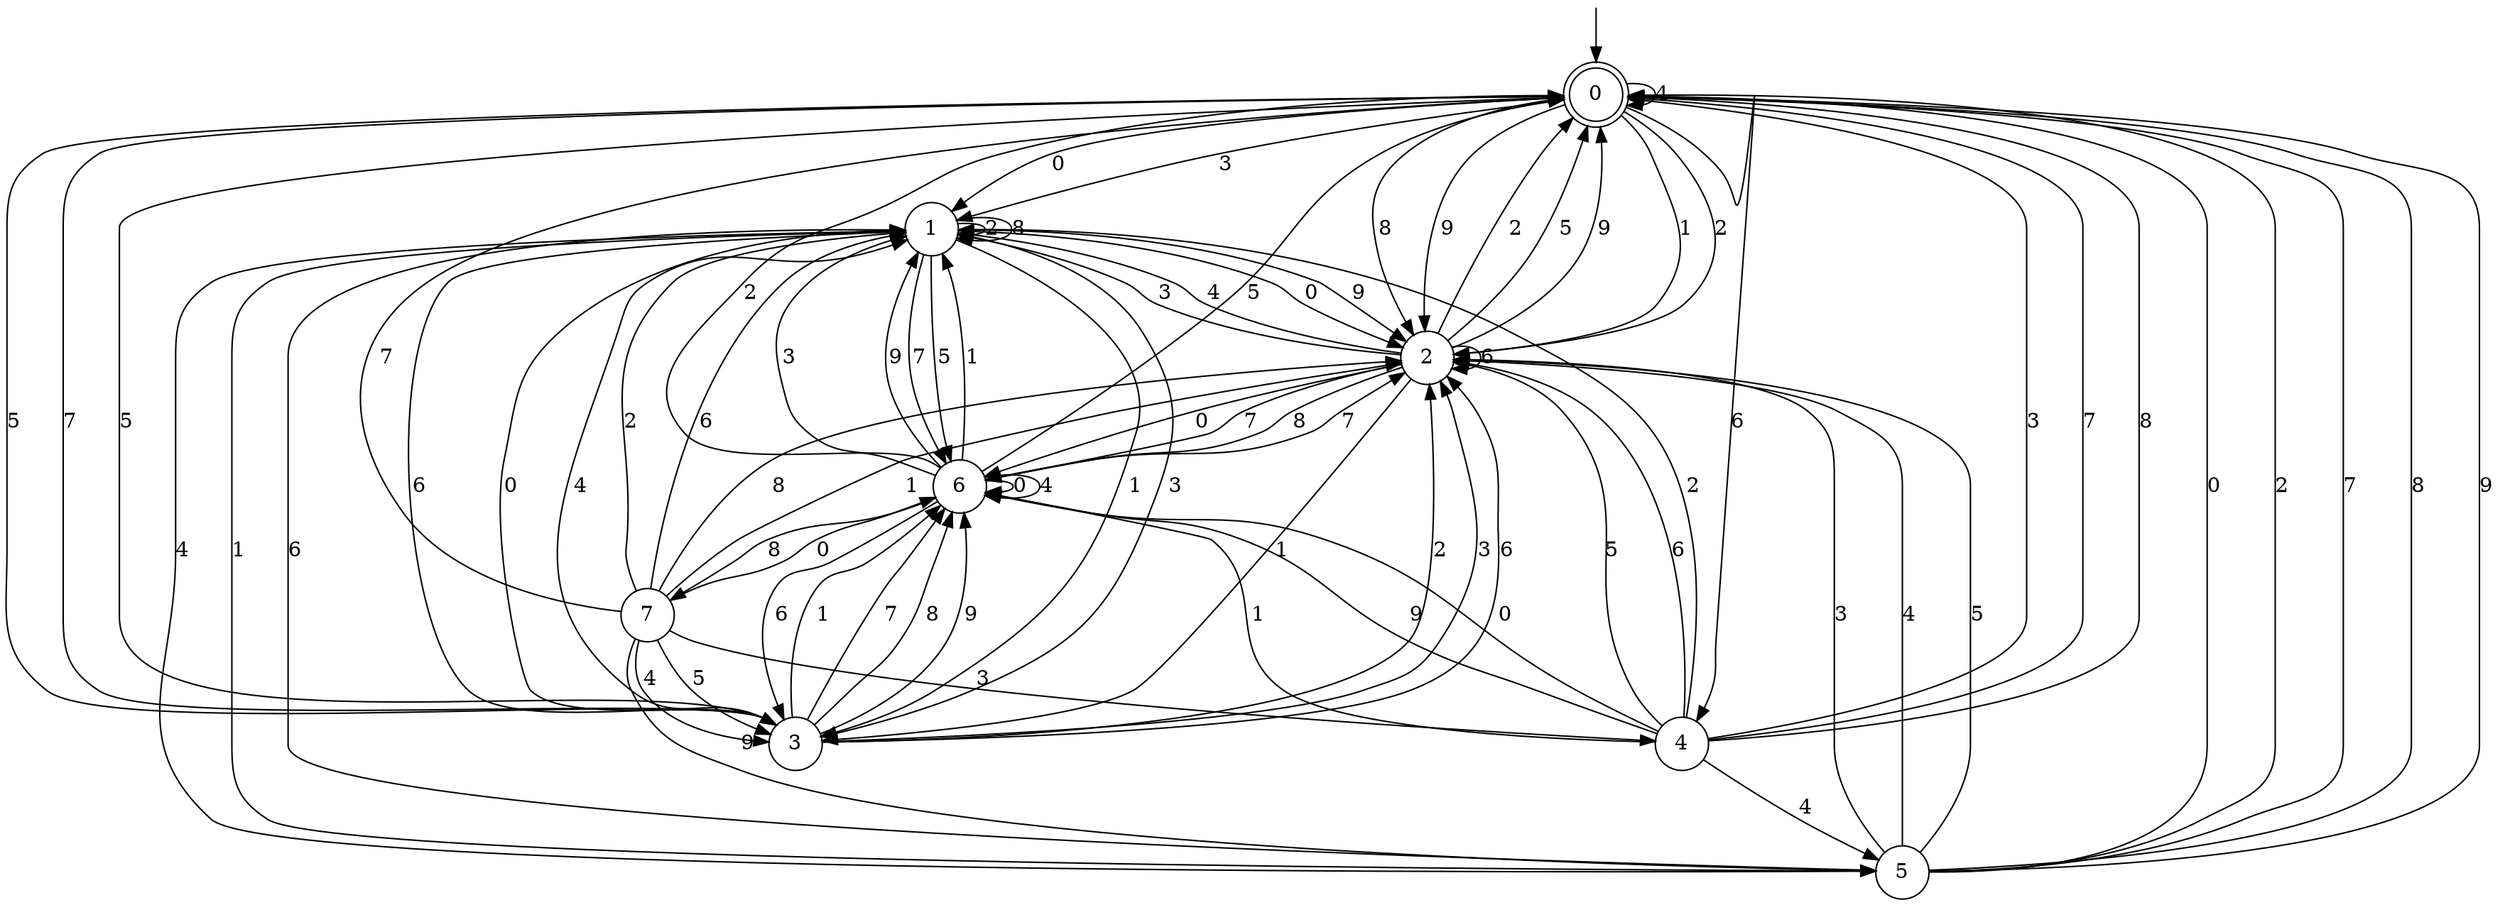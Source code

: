 digraph g {

	s0 [shape="doublecircle" label="0"];
	s1 [shape="circle" label="1"];
	s2 [shape="circle" label="2"];
	s3 [shape="circle" label="3"];
	s4 [shape="circle" label="4"];
	s5 [shape="circle" label="5"];
	s6 [shape="circle" label="6"];
	s7 [shape="circle" label="7"];
	s0 -> s1 [label="0"];
	s0 -> s2 [label="1"];
	s0 -> s2 [label="2"];
	s0 -> s1 [label="3"];
	s0 -> s0 [label="4"];
	s0 -> s3 [label="5"];
	s0 -> s4 [label="6"];
	s0 -> s3 [label="7"];
	s0 -> s2 [label="8"];
	s0 -> s2 [label="9"];
	s1 -> s2 [label="0"];
	s1 -> s3 [label="1"];
	s1 -> s1 [label="2"];
	s1 -> s3 [label="3"];
	s1 -> s5 [label="4"];
	s1 -> s6 [label="5"];
	s1 -> s3 [label="6"];
	s1 -> s6 [label="7"];
	s1 -> s1 [label="8"];
	s1 -> s2 [label="9"];
	s2 -> s6 [label="0"];
	s2 -> s3 [label="1"];
	s2 -> s0 [label="2"];
	s2 -> s1 [label="3"];
	s2 -> s1 [label="4"];
	s2 -> s0 [label="5"];
	s2 -> s2 [label="6"];
	s2 -> s6 [label="7"];
	s2 -> s6 [label="8"];
	s2 -> s0 [label="9"];
	s3 -> s1 [label="0"];
	s3 -> s6 [label="1"];
	s3 -> s2 [label="2"];
	s3 -> s2 [label="3"];
	s3 -> s1 [label="4"];
	s3 -> s0 [label="5"];
	s3 -> s2 [label="6"];
	s3 -> s6 [label="7"];
	s3 -> s6 [label="8"];
	s3 -> s6 [label="9"];
	s4 -> s6 [label="0"];
	s4 -> s6 [label="1"];
	s4 -> s1 [label="2"];
	s4 -> s0 [label="3"];
	s4 -> s5 [label="4"];
	s4 -> s2 [label="5"];
	s4 -> s2 [label="6"];
	s4 -> s0 [label="7"];
	s4 -> s0 [label="8"];
	s4 -> s6 [label="9"];
	s5 -> s0 [label="0"];
	s5 -> s1 [label="1"];
	s5 -> s0 [label="2"];
	s5 -> s2 [label="3"];
	s5 -> s2 [label="4"];
	s5 -> s2 [label="5"];
	s5 -> s1 [label="6"];
	s5 -> s0 [label="7"];
	s5 -> s0 [label="8"];
	s5 -> s0 [label="9"];
	s6 -> s6 [label="0"];
	s6 -> s1 [label="1"];
	s6 -> s0 [label="2"];
	s6 -> s1 [label="3"];
	s6 -> s6 [label="4"];
	s6 -> s0 [label="5"];
	s6 -> s3 [label="6"];
	s6 -> s2 [label="7"];
	s6 -> s7 [label="8"];
	s6 -> s1 [label="9"];
	s7 -> s6 [label="0"];
	s7 -> s2 [label="1"];
	s7 -> s1 [label="2"];
	s7 -> s4 [label="3"];
	s7 -> s3 [label="4"];
	s7 -> s3 [label="5"];
	s7 -> s1 [label="6"];
	s7 -> s0 [label="7"];
	s7 -> s2 [label="8"];
	s7 -> s5 [label="9"];

__start0 [label="" shape="none" width="0" height="0"];
__start0 -> s0;

}
